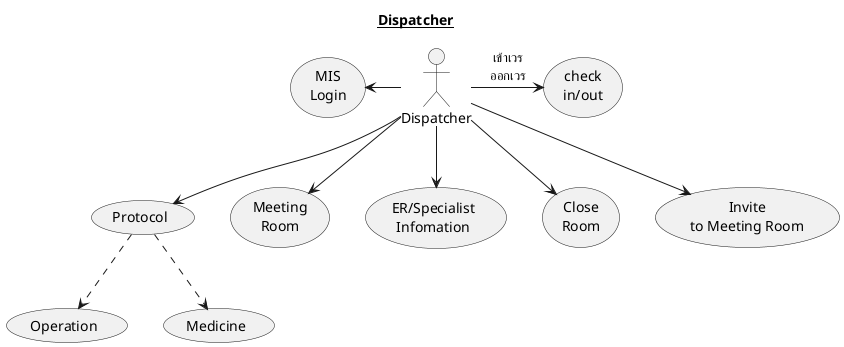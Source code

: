 @startuml
Title __Dispatcher__
  :Dispatcher: as Dispatcher

  usecase (Protocol) as Protocol
  usecase (Operation) as Ops
  usecase (Medicine) as Med
  Protocol ..> Ops
  Protocol ..> Med

  usecase (check\nin/out) as checkIn
  usecase (MIS\nLogin) as MISLogin
  usecase (Meeting\nRoom) as MeetingRoom
  usecase (ER/Specialist\nInfomation) as ERSpecialistInfomation
  usecase (Close\nRoom) as CloseRoom
  usecase (Invite\nto Meeting Room) as InviteToMeetingRoom

  Dispatcher -right-> checkIn : เข้าเวร\nออกเวร
  Dispatcher -left-> MISLogin
  Dispatcher --> MeetingRoom
  Dispatcher --> ERSpecialistInfomation
  Dispatcher --> CloseRoom
  Dispatcher --> Protocol
  Dispatcher --> InviteToMeetingRoom

@enduml
